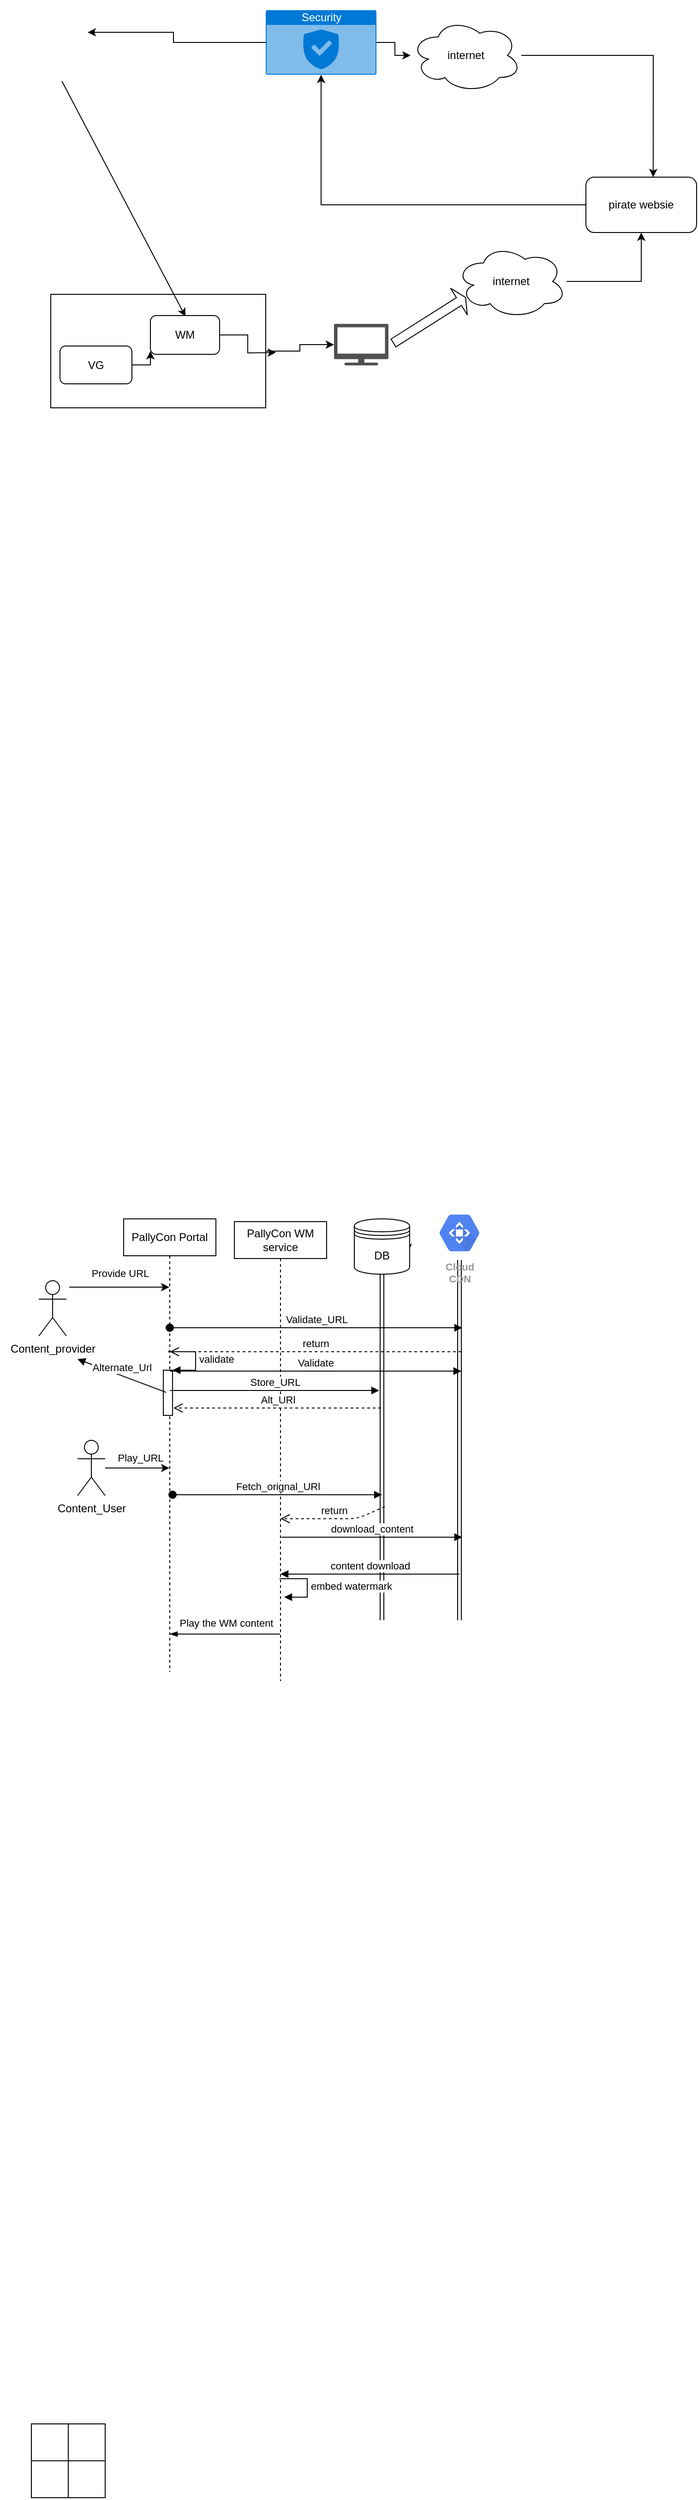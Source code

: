 <mxfile version="15.0.2" type="github"><diagram id="g9DS6ptHm-rfZdBFDqXK" name="Page-1"><mxGraphModel dx="853" dy="564" grid="0" gridSize="10" guides="1" tooltips="1" connect="1" arrows="1" fold="1" page="1" pageScale="1" pageWidth="827" pageHeight="1169" math="0" shadow="0"><root><mxCell id="0"/><mxCell id="1" parent="0"/><mxCell id="KewHUWPRYiRtcH7fwYg7-7" style="edgeStyle=orthogonalEdgeStyle;rounded=0;orthogonalLoop=1;jettySize=auto;html=1;" parent="1" source="KewHUWPRYiRtcH7fwYg7-1" target="KewHUWPRYiRtcH7fwYg7-6" edge="1"><mxGeometry relative="1" as="geometry"/></mxCell><mxCell id="KewHUWPRYiRtcH7fwYg7-1" value="" style="rounded=0;whiteSpace=wrap;html=1;" parent="1" vertex="1"><mxGeometry x="99" y="364" width="233" height="123" as="geometry"/></mxCell><mxCell id="KewHUWPRYiRtcH7fwYg7-2" value="" style="shape=image;html=1;verticalAlign=top;verticalLabelPosition=bottom;labelBackgroundColor=#ffffff;imageAspect=0;aspect=fixed;image=https://cdn1.iconfinder.com/data/icons/space-outline-5/512/satellitecommunicationtechnologysystemwirelesssignalantennabroadcast-128.png" parent="1" vertex="1"><mxGeometry x="44" y="45" width="88" height="88" as="geometry"/></mxCell><mxCell id="KewHUWPRYiRtcH7fwYg7-4" value="" style="endArrow=classic;html=1;" parent="1" source="KewHUWPRYiRtcH7fwYg7-2" edge="1"><mxGeometry width="50" height="50" relative="1" as="geometry"><mxPoint x="387" y="408" as="sourcePoint"/><mxPoint x="245" y="388" as="targetPoint"/></mxGeometry></mxCell><mxCell id="KewHUWPRYiRtcH7fwYg7-10" style="edgeStyle=orthogonalEdgeStyle;rounded=0;orthogonalLoop=1;jettySize=auto;html=1;" parent="1" source="KewHUWPRYiRtcH7fwYg7-5" edge="1"><mxGeometry relative="1" as="geometry"><mxPoint x="343" y="427" as="targetPoint"/></mxGeometry></mxCell><mxCell id="KewHUWPRYiRtcH7fwYg7-5" value="WM" style="rounded=1;whiteSpace=wrap;html=1;" parent="1" vertex="1"><mxGeometry x="207" y="387" width="75" height="42" as="geometry"/></mxCell><mxCell id="KewHUWPRYiRtcH7fwYg7-6" value="" style="pointerEvents=1;shadow=0;dashed=0;html=1;strokeColor=none;fillColor=#505050;labelPosition=center;verticalLabelPosition=bottom;verticalAlign=top;outlineConnect=0;align=center;shape=mxgraph.office.devices.tv;" parent="1" vertex="1"><mxGeometry x="406" y="396" width="59" height="45" as="geometry"/></mxCell><mxCell id="KewHUWPRYiRtcH7fwYg7-9" style="edgeStyle=orthogonalEdgeStyle;rounded=0;orthogonalLoop=1;jettySize=auto;html=1;" parent="1" source="KewHUWPRYiRtcH7fwYg7-8" edge="1"><mxGeometry relative="1" as="geometry"><mxPoint x="207" y="425" as="targetPoint"/></mxGeometry></mxCell><mxCell id="KewHUWPRYiRtcH7fwYg7-8" value="VG" style="rounded=1;whiteSpace=wrap;html=1;" parent="1" vertex="1"><mxGeometry x="109" y="420" width="78" height="41" as="geometry"/></mxCell><mxCell id="KewHUWPRYiRtcH7fwYg7-14" style="edgeStyle=orthogonalEdgeStyle;rounded=0;orthogonalLoop=1;jettySize=auto;html=1;" parent="1" source="KewHUWPRYiRtcH7fwYg7-11" target="KewHUWPRYiRtcH7fwYg7-13" edge="1"><mxGeometry relative="1" as="geometry"/></mxCell><mxCell id="KewHUWPRYiRtcH7fwYg7-11" value="internet" style="ellipse;shape=cloud;whiteSpace=wrap;html=1;" parent="1" vertex="1"><mxGeometry x="538" y="310" width="120" height="80" as="geometry"/></mxCell><mxCell id="KewHUWPRYiRtcH7fwYg7-12" value="" style="shape=flexArrow;endArrow=classic;html=1;endWidth=23;endSize=2.5;" parent="1" edge="1"><mxGeometry width="50" height="50" relative="1" as="geometry"><mxPoint x="470" y="417" as="sourcePoint"/><mxPoint x="549" y="367" as="targetPoint"/></mxGeometry></mxCell><mxCell id="KewHUWPRYiRtcH7fwYg7-19" style="edgeStyle=orthogonalEdgeStyle;rounded=0;orthogonalLoop=1;jettySize=auto;html=1;" parent="1" source="KewHUWPRYiRtcH7fwYg7-13" target="KewHUWPRYiRtcH7fwYg7-15" edge="1"><mxGeometry relative="1" as="geometry"/></mxCell><mxCell id="KewHUWPRYiRtcH7fwYg7-13" value="pirate websie" style="rounded=1;whiteSpace=wrap;html=1;" parent="1" vertex="1"><mxGeometry x="679" y="237" width="120" height="60" as="geometry"/></mxCell><mxCell id="KewHUWPRYiRtcH7fwYg7-17" style="edgeStyle=orthogonalEdgeStyle;rounded=0;orthogonalLoop=1;jettySize=auto;html=1;" parent="1" source="KewHUWPRYiRtcH7fwYg7-15" target="KewHUWPRYiRtcH7fwYg7-16" edge="1"><mxGeometry relative="1" as="geometry"/></mxCell><mxCell id="KewHUWPRYiRtcH7fwYg7-20" style="edgeStyle=orthogonalEdgeStyle;rounded=0;orthogonalLoop=1;jettySize=auto;html=1;entryX=1.08;entryY=0.398;entryDx=0;entryDy=0;entryPerimeter=0;" parent="1" source="KewHUWPRYiRtcH7fwYg7-15" target="KewHUWPRYiRtcH7fwYg7-2" edge="1"><mxGeometry relative="1" as="geometry"/></mxCell><mxCell id="KewHUWPRYiRtcH7fwYg7-15" value="Security" style="html=1;strokeColor=none;fillColor=#0079D6;labelPosition=center;verticalLabelPosition=middle;verticalAlign=top;align=center;fontSize=12;outlineConnect=0;spacingTop=-6;fontColor=#FFFFFF;shape=mxgraph.sitemap.security;" parent="1" vertex="1"><mxGeometry x="332" y="56" width="120" height="70" as="geometry"/></mxCell><mxCell id="KewHUWPRYiRtcH7fwYg7-18" style="edgeStyle=orthogonalEdgeStyle;rounded=0;orthogonalLoop=1;jettySize=auto;html=1;entryX=0.608;entryY=0;entryDx=0;entryDy=0;entryPerimeter=0;" parent="1" source="KewHUWPRYiRtcH7fwYg7-16" target="KewHUWPRYiRtcH7fwYg7-13" edge="1"><mxGeometry relative="1" as="geometry"/></mxCell><mxCell id="KewHUWPRYiRtcH7fwYg7-16" value="internet" style="ellipse;shape=cloud;whiteSpace=wrap;html=1;" parent="1" vertex="1"><mxGeometry x="489" y="65" width="120" height="80" as="geometry"/></mxCell><mxCell id="KewHUWPRYiRtcH7fwYg7-23" value="" style="whiteSpace=wrap;html=1;aspect=fixed;" parent="1" vertex="1"><mxGeometry x="78" y="2672" width="80" height="80" as="geometry"/></mxCell><mxCell id="KewHUWPRYiRtcH7fwYg7-24" value="" style="endArrow=none;html=1;exitX=0.5;exitY=1;exitDx=0;exitDy=0;entryX=0.5;entryY=0;entryDx=0;entryDy=0;" parent="1" source="KewHUWPRYiRtcH7fwYg7-23" target="KewHUWPRYiRtcH7fwYg7-23" edge="1"><mxGeometry width="50" height="50" relative="1" as="geometry"><mxPoint x="90" y="2069" as="sourcePoint"/><mxPoint x="140" y="2019" as="targetPoint"/></mxGeometry></mxCell><mxCell id="KewHUWPRYiRtcH7fwYg7-26" value="" style="endArrow=none;html=1;entryX=1;entryY=0.5;entryDx=0;entryDy=0;exitX=0;exitY=0.5;exitDx=0;exitDy=0;" parent="1" source="KewHUWPRYiRtcH7fwYg7-23" target="KewHUWPRYiRtcH7fwYg7-23" edge="1"><mxGeometry width="50" height="50" relative="1" as="geometry"><mxPoint x="104" y="2481" as="sourcePoint"/><mxPoint x="154" y="2441" as="targetPoint"/></mxGeometry></mxCell><mxCell id="X7Wxf1JwcU2MH8IQoCk9-1" value="PallyCon Portal" style="shape=umlLifeline;perimeter=lifelinePerimeter;whiteSpace=wrap;html=1;container=1;collapsible=0;recursiveResize=0;outlineConnect=0;" vertex="1" parent="1"><mxGeometry x="178" y="1366" width="100" height="491" as="geometry"/></mxCell><mxCell id="X7Wxf1JwcU2MH8IQoCk9-11" value="Provide URL" style="edgeStyle=orthogonalEdgeStyle;rounded=0;orthogonalLoop=1;jettySize=auto;html=1;" edge="1" parent="1" target="X7Wxf1JwcU2MH8IQoCk9-1"><mxGeometry x="0.006" y="15" relative="1" as="geometry"><mxPoint x="119" y="1440" as="sourcePoint"/><Array as="points"><mxPoint x="184" y="1440"/><mxPoint x="184" y="1440"/></Array><mxPoint as="offset"/></mxGeometry></mxCell><mxCell id="X7Wxf1JwcU2MH8IQoCk9-2" value="Content_provider" style="shape=umlActor;verticalLabelPosition=bottom;verticalAlign=top;html=1;outlineConnect=0;" vertex="1" parent="1"><mxGeometry x="86" y="1433" width="30" height="60" as="geometry"/></mxCell><mxCell id="X7Wxf1JwcU2MH8IQoCk9-8" style="edgeStyle=orthogonalEdgeStyle;orthogonalLoop=1;jettySize=auto;html=1;curved=1;strokeColor=none;" edge="1" parent="1" source="X7Wxf1JwcU2MH8IQoCk9-3"><mxGeometry relative="1" as="geometry"><mxPoint x="542" y="1680.5" as="targetPoint"/></mxGeometry></mxCell><mxCell id="X7Wxf1JwcU2MH8IQoCk9-9" style="edgeStyle=orthogonalEdgeStyle;curved=1;orthogonalLoop=1;jettySize=auto;html=1;shape=link;" edge="1" parent="1" source="X7Wxf1JwcU2MH8IQoCk9-3"><mxGeometry relative="1" as="geometry"><mxPoint x="542" y="1801" as="targetPoint"/></mxGeometry></mxCell><mxCell id="X7Wxf1JwcU2MH8IQoCk9-3" value="Cloud&#10;CDN" style="html=1;fillColor=#5184F3;strokeColor=none;verticalAlign=top;labelPosition=center;verticalLabelPosition=bottom;align=center;spacingTop=-6;fontSize=11;fontStyle=1;fontColor=#999999;shape=mxgraph.gcp2.hexIcon;prIcon=cloud_cdn" vertex="1" parent="1"><mxGeometry x="509" y="1352" width="66" height="58.5" as="geometry"/></mxCell><mxCell id="X7Wxf1JwcU2MH8IQoCk9-6" style="edgeStyle=orthogonalEdgeStyle;rounded=0;orthogonalLoop=1;jettySize=auto;html=1;exitX=1;exitY=0.5;exitDx=0;exitDy=0;" edge="1" parent="1" source="X7Wxf1JwcU2MH8IQoCk9-4"><mxGeometry relative="1" as="geometry"><mxPoint x="486" y="1402" as="targetPoint"/></mxGeometry></mxCell><mxCell id="X7Wxf1JwcU2MH8IQoCk9-7" style="edgeStyle=orthogonalEdgeStyle;rounded=0;orthogonalLoop=1;jettySize=auto;html=1;shape=link;" edge="1" parent="1" source="X7Wxf1JwcU2MH8IQoCk9-4"><mxGeometry relative="1" as="geometry"><mxPoint x="458" y="1801" as="targetPoint"/></mxGeometry></mxCell><mxCell id="X7Wxf1JwcU2MH8IQoCk9-4" value="DB" style="shape=datastore;whiteSpace=wrap;html=1;" vertex="1" parent="1"><mxGeometry x="428" y="1366" width="60" height="60" as="geometry"/></mxCell><mxCell id="X7Wxf1JwcU2MH8IQoCk9-5" value="PallyCon WM service" style="shape=umlLifeline;perimeter=lifelinePerimeter;whiteSpace=wrap;html=1;container=1;collapsible=0;recursiveResize=0;outlineConnect=0;" vertex="1" parent="1"><mxGeometry x="298" y="1369" width="100" height="498" as="geometry"/></mxCell><mxCell id="X7Wxf1JwcU2MH8IQoCk9-14" value="Validate_URL" style="html=1;verticalAlign=bottom;startArrow=oval;startFill=1;endArrow=block;startSize=8;" edge="1" parent="1" source="X7Wxf1JwcU2MH8IQoCk9-1"><mxGeometry width="60" relative="1" as="geometry"><mxPoint x="457" y="1531" as="sourcePoint"/><mxPoint x="545" y="1484" as="targetPoint"/></mxGeometry></mxCell><mxCell id="X7Wxf1JwcU2MH8IQoCk9-15" value="return" style="html=1;verticalAlign=bottom;endArrow=open;dashed=1;endSize=8;" edge="1" parent="1" target="X7Wxf1JwcU2MH8IQoCk9-1"><mxGeometry relative="1" as="geometry"><mxPoint x="544" y="1510" as="sourcePoint"/><mxPoint x="447" y="1531" as="targetPoint"/></mxGeometry></mxCell><mxCell id="X7Wxf1JwcU2MH8IQoCk9-16" value="" style="html=1;points=[];perimeter=orthogonalPerimeter;" vertex="1" parent="1"><mxGeometry x="221" y="1530" width="10" height="49" as="geometry"/></mxCell><mxCell id="X7Wxf1JwcU2MH8IQoCk9-17" value="validate" style="edgeStyle=orthogonalEdgeStyle;html=1;align=left;spacingLeft=2;endArrow=block;rounded=0;entryX=1;entryY=0;" edge="1" target="X7Wxf1JwcU2MH8IQoCk9-16" parent="1"><mxGeometry relative="1" as="geometry"><mxPoint x="226" y="1510" as="sourcePoint"/><Array as="points"><mxPoint x="256" y="1510"/></Array></mxGeometry></mxCell><mxCell id="X7Wxf1JwcU2MH8IQoCk9-19" value="Store_URL" style="html=1;verticalAlign=bottom;endArrow=block;" edge="1" parent="1" source="X7Wxf1JwcU2MH8IQoCk9-1"><mxGeometry width="80" relative="1" as="geometry"><mxPoint x="447" y="1531" as="sourcePoint"/><mxPoint x="455" y="1552" as="targetPoint"/><Array as="points"><mxPoint x="256" y="1552"/><mxPoint x="383" y="1552"/></Array></mxGeometry></mxCell><mxCell id="X7Wxf1JwcU2MH8IQoCk9-20" value="Validate" style="html=1;verticalAlign=bottom;endArrow=block;" edge="1" parent="1" source="X7Wxf1JwcU2MH8IQoCk9-1"><mxGeometry width="80" relative="1" as="geometry"><mxPoint x="447" y="1531" as="sourcePoint"/><mxPoint x="544" y="1531" as="targetPoint"/></mxGeometry></mxCell><mxCell id="X7Wxf1JwcU2MH8IQoCk9-21" value="Alternate_Url" style="html=1;verticalAlign=bottom;endArrow=block;exitX=0.3;exitY=0.49;exitDx=0;exitDy=0;exitPerimeter=0;" edge="1" parent="1" source="X7Wxf1JwcU2MH8IQoCk9-16"><mxGeometry width="80" relative="1" as="geometry"><mxPoint x="106" y="1556" as="sourcePoint"/><mxPoint x="128" y="1518" as="targetPoint"/></mxGeometry></mxCell><mxCell id="X7Wxf1JwcU2MH8IQoCk9-23" value="Play_URL" style="edgeStyle=orthogonalEdgeStyle;rounded=0;orthogonalLoop=1;jettySize=auto;html=1;" edge="1" parent="1" source="X7Wxf1JwcU2MH8IQoCk9-22" target="X7Wxf1JwcU2MH8IQoCk9-1"><mxGeometry x="0.093" y="11" relative="1" as="geometry"><Array as="points"><mxPoint x="204" y="1622"/><mxPoint x="204" y="1622"/></Array><mxPoint as="offset"/></mxGeometry></mxCell><mxCell id="X7Wxf1JwcU2MH8IQoCk9-22" value="Content_User" style="shape=umlActor;verticalLabelPosition=bottom;verticalAlign=top;html=1;outlineConnect=0;" vertex="1" parent="1"><mxGeometry x="128" y="1606" width="30" height="60" as="geometry"/></mxCell><mxCell id="X7Wxf1JwcU2MH8IQoCk9-24" value="Fetch_orignal_URl" style="html=1;verticalAlign=bottom;startArrow=oval;startFill=1;endArrow=block;startSize=8;" edge="1" parent="1"><mxGeometry width="60" relative="1" as="geometry"><mxPoint x="231" y="1665" as="sourcePoint"/><mxPoint x="458" y="1665" as="targetPoint"/></mxGeometry></mxCell><mxCell id="X7Wxf1JwcU2MH8IQoCk9-27" value="return" style="html=1;verticalAlign=bottom;endArrow=open;dashed=1;endSize=8;" edge="1" parent="1" target="X7Wxf1JwcU2MH8IQoCk9-5"><mxGeometry relative="1" as="geometry"><mxPoint x="461" y="1678" as="sourcePoint"/><mxPoint x="381" y="1678" as="targetPoint"/><Array as="points"><mxPoint x="431" y="1691"/></Array></mxGeometry></mxCell><mxCell id="X7Wxf1JwcU2MH8IQoCk9-28" value="download_content" style="html=1;verticalAlign=bottom;endArrow=block;" edge="1" parent="1"><mxGeometry width="80" relative="1" as="geometry"><mxPoint x="349" y="1711" as="sourcePoint"/><mxPoint x="545" y="1711" as="targetPoint"/></mxGeometry></mxCell><mxCell id="X7Wxf1JwcU2MH8IQoCk9-29" value="content download" style="html=1;verticalAlign=bottom;endArrow=block;" edge="1" parent="1" target="X7Wxf1JwcU2MH8IQoCk9-5"><mxGeometry width="80" relative="1" as="geometry"><mxPoint x="542" y="1751" as="sourcePoint"/><mxPoint x="622" y="1751" as="targetPoint"/></mxGeometry></mxCell><mxCell id="X7Wxf1JwcU2MH8IQoCk9-31" value="embed watermark" style="edgeStyle=orthogonalEdgeStyle;html=1;align=left;spacingLeft=2;endArrow=block;rounded=0;entryX=1;entryY=0;" edge="1" parent="1"><mxGeometry relative="1" as="geometry"><mxPoint x="347" y="1756" as="sourcePoint"/><Array as="points"><mxPoint x="377" y="1756"/></Array><mxPoint x="352" y="1776" as="targetPoint"/></mxGeometry></mxCell><mxCell id="X7Wxf1JwcU2MH8IQoCk9-33" value="" style="edgeStyle=elbowEdgeStyle;fontSize=12;html=1;endArrow=blockThin;endFill=1;" edge="1" parent="1" source="X7Wxf1JwcU2MH8IQoCk9-5" target="X7Wxf1JwcU2MH8IQoCk9-1"><mxGeometry width="160" relative="1" as="geometry"><mxPoint x="333" y="1869" as="sourcePoint"/><mxPoint x="493" y="1869" as="targetPoint"/><Array as="points"><mxPoint x="288" y="1816"/></Array></mxGeometry></mxCell><mxCell id="X7Wxf1JwcU2MH8IQoCk9-34" value="Play the WM content" style="edgeLabel;html=1;align=center;verticalAlign=middle;resizable=0;points=[];" vertex="1" connectable="0" parent="X7Wxf1JwcU2MH8IQoCk9-33"><mxGeometry x="-0.492" y="-1" relative="1" as="geometry"><mxPoint x="-28" y="-11" as="offset"/></mxGeometry></mxCell><mxCell id="X7Wxf1JwcU2MH8IQoCk9-35" value="Alt_URl" style="html=1;verticalAlign=bottom;endArrow=open;dashed=1;endSize=8;" edge="1" parent="1"><mxGeometry relative="1" as="geometry"><mxPoint x="457" y="1571" as="sourcePoint"/><mxPoint x="232" y="1571" as="targetPoint"/></mxGeometry></mxCell></root></mxGraphModel></diagram></mxfile>